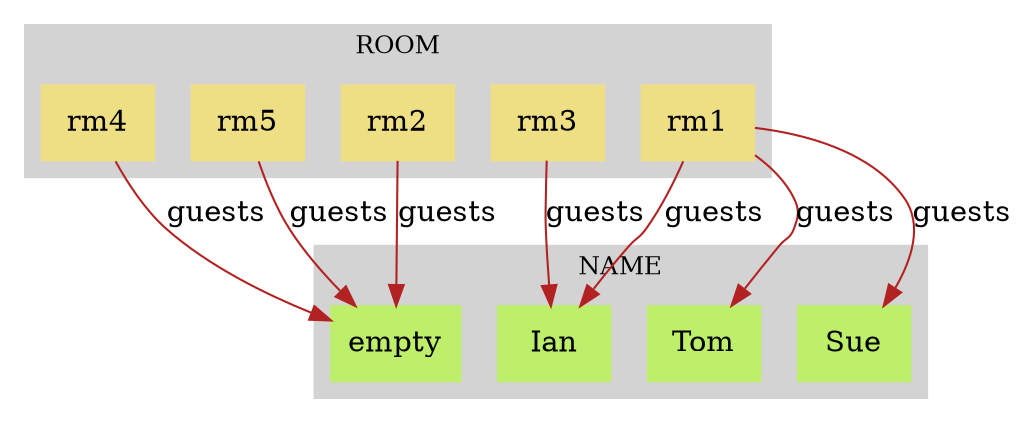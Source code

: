 digraph state {
 graph [fontsize=12]
rankdir=TB;
"rm5" -> "empty" [label = "guests", color = "firebrick"];
"rm4" -> "empty" [label = "guests", color = "firebrick"];
"rm3" -> "Ian" [label = "guests", color = "firebrick"];
"rm2" -> "empty" [label = "guests", color = "firebrick"];
"rm1" -> "Tom" [label = "guests", color = "firebrick"];
"rm1" -> "Sue" [label = "guests", color = "firebrick"];
"rm1" -> "Ian" [label = "guests", color = "firebrick"];
"rm5" [color = "#efdf84", style = "filled, solid", shape = "box"]
"empty" [color = "#bdef6b", style = "filled, solid", shape = "box"]
"rm4" [color = "#efdf84", style = "filled, solid", shape = "box"]
"rm3" [color = "#efdf84", style = "filled, solid", shape = "box"]
"Ian" [color = "#bdef6b", style = "filled, solid", shape = "box"]
"rm2" [color = "#efdf84", style = "filled, solid", shape = "box"]
"rm1" [color = "#efdf84", style = "filled, solid", shape = "box"]
"Tom" [color = "#bdef6b", style = "filled, solid", shape = "box"]
"Sue" [color = "#bdef6b", style = "filled, solid", shape = "box"]
subgraph "cluster_ROOM" {node [style=filled,color=white]; label="ROOM"; style=filled;color=lightgrey; rm1; rm2; rm3; rm4; rm5; }
subgraph "cluster_NAME" {node [style=filled,color=white]; label="NAME"; style=filled;color=lightgrey; Ian; Sue; Tom; empty; }
subgraph "cluster_ANSWER" {node [style=filled,color=white]; label="ANSWER"; style=filled;color=lightgrey; }
}